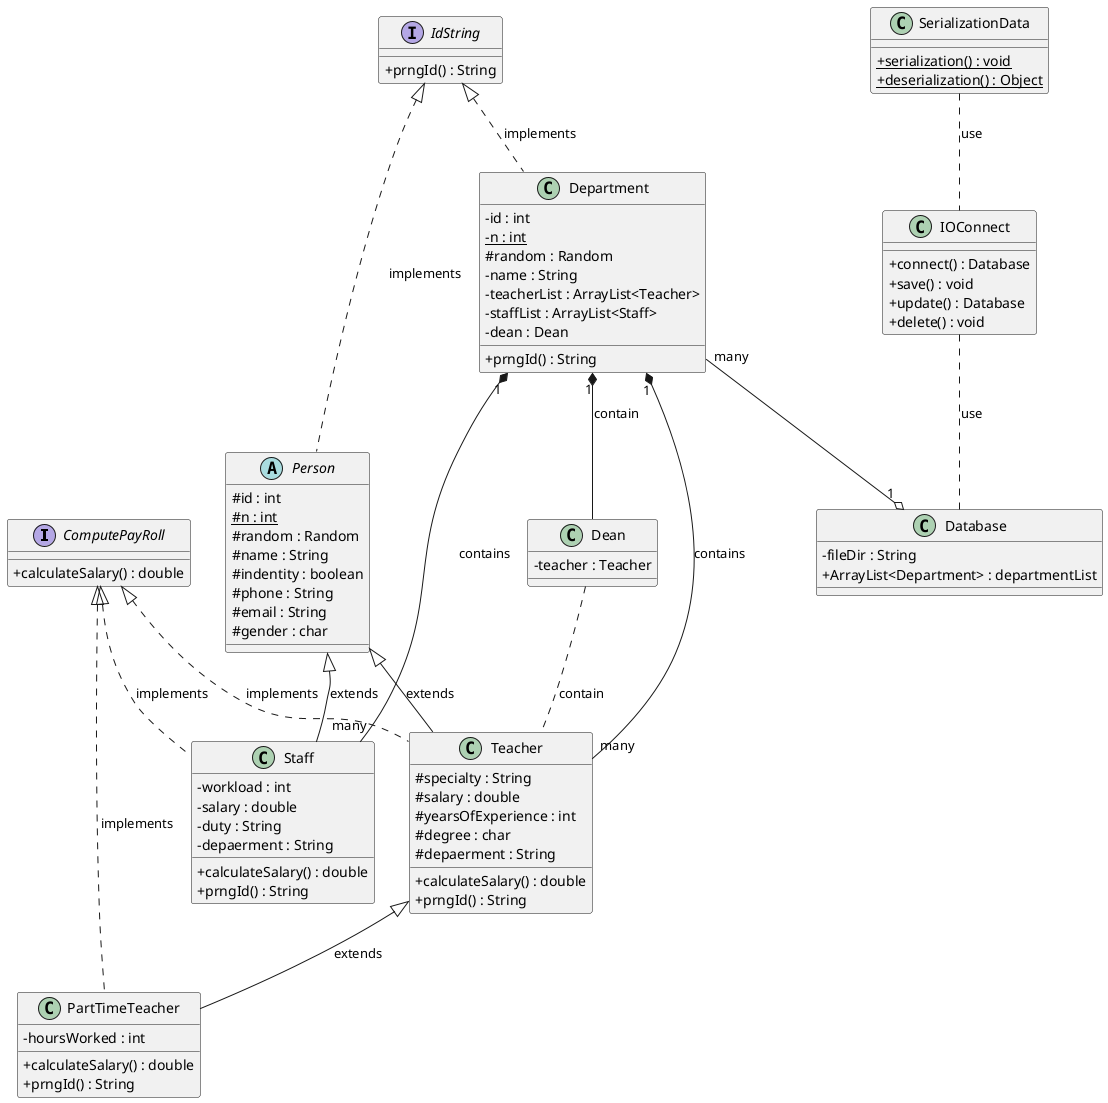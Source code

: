 @startuml

skinparam classAttributeIconSize 0

interface ComputePayRoll {
    + calculateSalary() : double
}

interface IdString{
    + prngId() : String
}

abstract class Person {
    # id : int
    {static} # n : int
    # random : Random
    # name : String
    # indentity : boolean
    # phone : String
    # email : String
    # gender : char 
    ' <<abstract>> + choiceWork() : Person
}

class Staff{
    - workload : int
    - salary : double
    - duty : String
    - depaerment : String
    + calculateSalary() : double
    + prngId() : String
}

class Teacher{
    # specialty : String
    # salary : double
    # yearsOfExperience : int
    # degree : char
    # depaerment : String
    ' # dean : Dean
    + calculateSalary() : double
    ' + setDeanStatus() : void
    + prngId() : String
}

class PartTimeTeacher{
    - hoursWorked : int
    + calculateSalary() : double
    + prngId() : String
}

class Dean{
    - teacher : Teacher
}

class Department{
    - id : int
    {static} - n : int
    # random : Random
    - name : String
    - teacherList : ArrayList<Teacher>
    - staffList : ArrayList<Staff>
    - dean : Dean
    + prngId() : String
}


' class GUI{
'     + show() : void
'     ' + showStaff() : void
'     ' + showTeacher() : void
'     ' + showFullTimeTeacher() : void
'     ' + showDepartment() : void
' }

' class Main{
'     + main() : void
' }

class Database{
    - fileDir : String
    + ArrayList<Department> : departmentList
}

class IOConnect{
    + connect() : Database
    + save() : void
    + update() : Database
    + delete() : void
}

' class ReadFile{
'     + read() : void
' }

' class UserLogin{
'     - accountNumber : int
'     - password : String
' }

class SerializationData{
    {static} + serialization() : void
    {static} + deserialization() : Object
}

' GUI .. Department
' GUI .. Main
' Database .. Main
' Person .. ReadFile
' Database .. ReadFile
' UserLogin --|> Main
' Main ..GUI 
' Main .. Database
' Main .. ReadFile

' Person <|-- Main
' Teacher <|-- fullTimeTeacher : extends
Person <|-- Staff : extends
Person <|-- Teacher : extends
Teacher <|-- PartTimeTeacher : extends
Department "1" *-- Dean : contain
Dean .. Teacher : contain

ComputePayRoll <|.. Teacher : implements
ComputePayRoll <|.. Staff : implements
ComputePayRoll <|.. PartTimeTeacher : implements

IdString <|.. Person : implements
IdString <|.. Department : implements

Department "1" *-- "many" Teacher : contains
Department "1" *-- "many" Staff : contains

' Department .. SerializationData 
Department "many" --o "1" Database
SerializationData .. IOConnect : use
IOConnect .. Database : use

' note right of user::accountNumber
'    DefaultValue:
'    accountNumber = 0
'    name = ""
'    amount = 0
'    numberOfAccounts = 0
' end note

' note right of user::calculateInterest()
'    Interest: 2%
' end note

' note right of user::toString()
'    Format:
'    Account Number: 1234
'    Name: John Doe
'    Amount: 1000.00
' end note

@enduml
